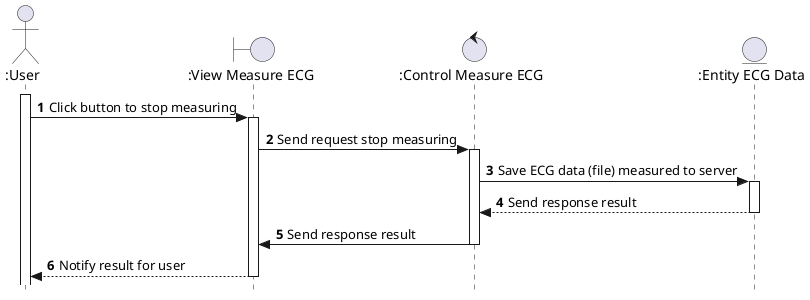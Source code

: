@startuml

autonumber
actor ":User" as User
boundary ":View Measure ECG" as ClientApp
control ":Control Measure ECG" as Control
entity ":Entity ECG Data" as Entity

activate User
User -> ClientApp: Click button to stop measuring
activate ClientApp
ClientApp -> Control: Send request stop measuring
activate Control
Control -> Entity: Save ECG data (file) measured to server
activate Entity
Entity --> Control: Send response result
deactivate Entity
Control -> ClientApp: Send response result
deactivate Control
ClientApp --> User: Notify result for user
deactivate ClientApp

skinparam style strictuml
@enduml